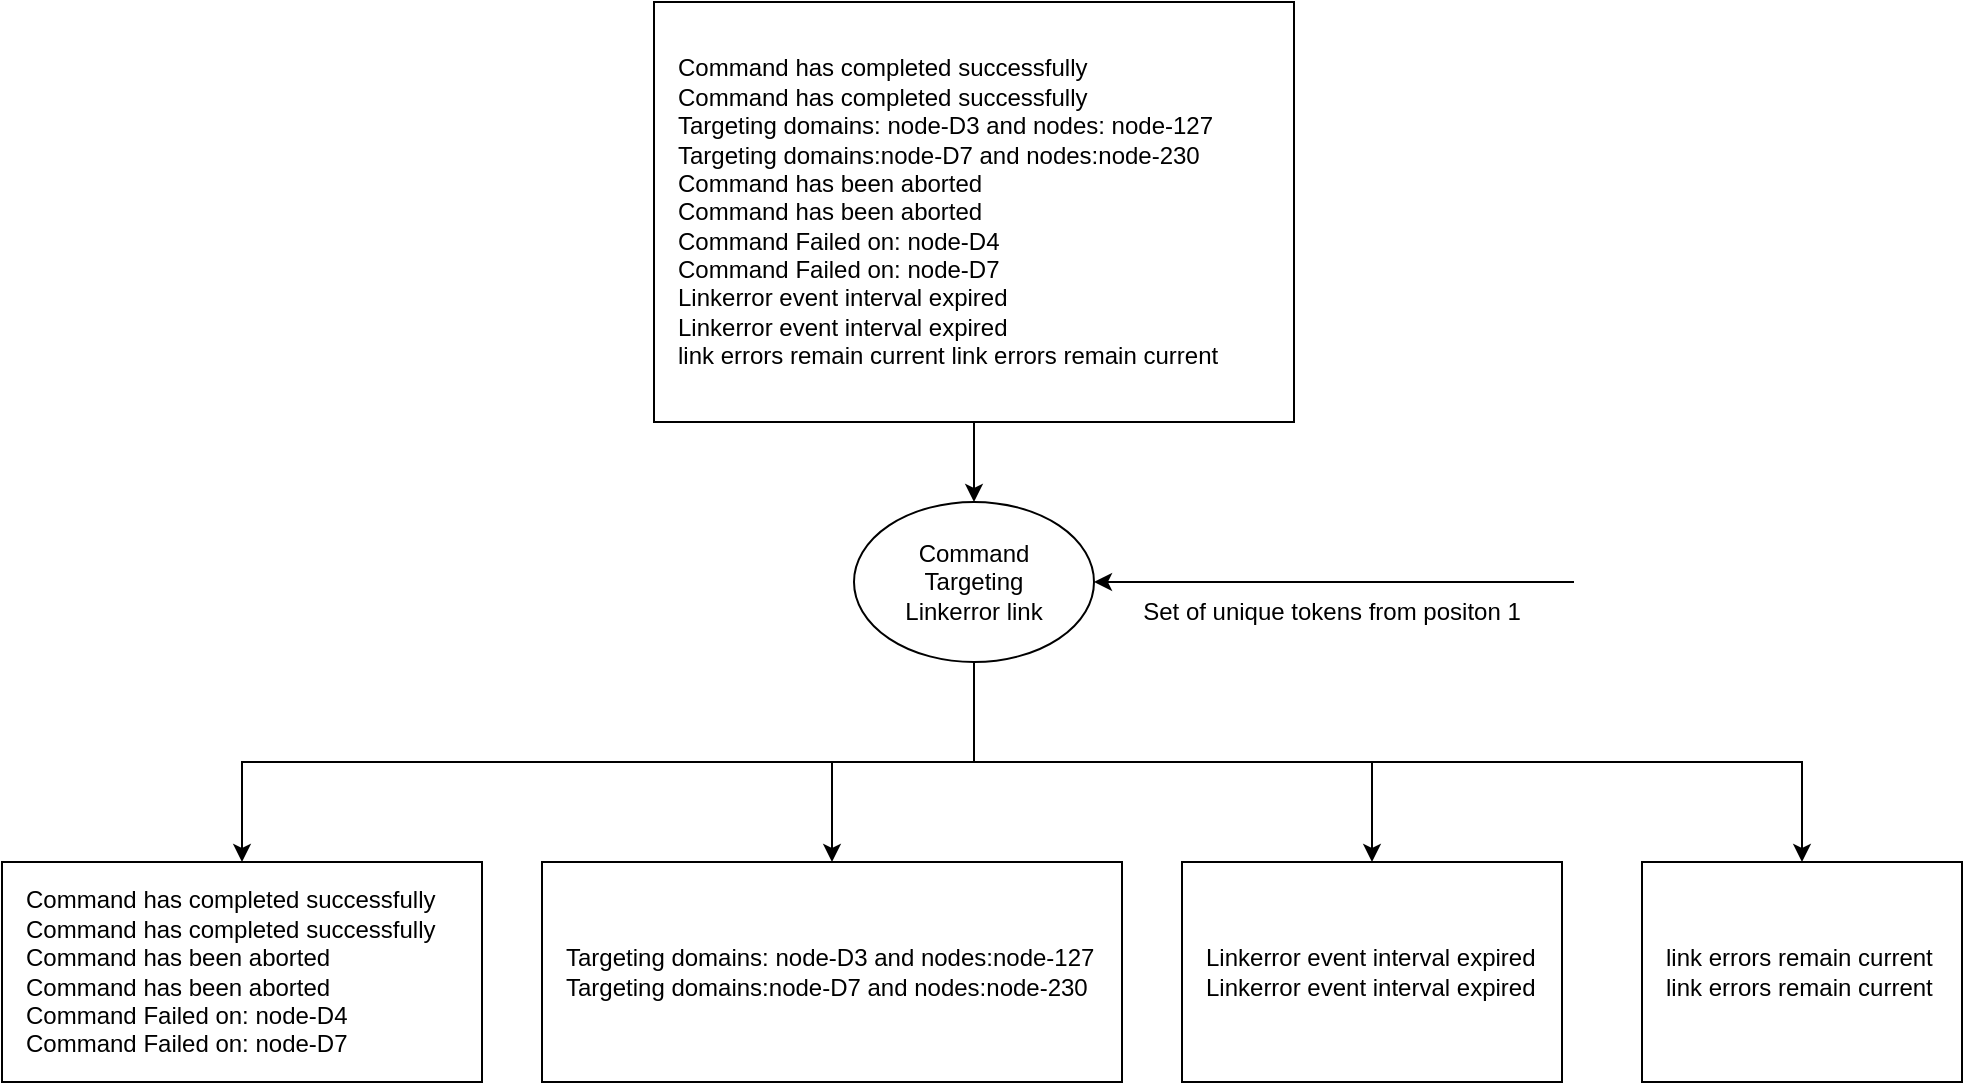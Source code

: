 <mxfile version="22.1.18" type="github">
  <diagram name="第 1 页" id="v1NyyrEqRL6_lJ_WBqMV">
    <mxGraphModel dx="2389" dy="858" grid="1" gridSize="10" guides="1" tooltips="1" connect="1" arrows="1" fold="1" page="1" pageScale="1" pageWidth="827" pageHeight="1169" math="0" shadow="0">
      <root>
        <mxCell id="0" />
        <mxCell id="1" parent="0" />
        <mxCell id="MBxqvxJGyW1u9tRwk9Et-12" style="edgeStyle=orthogonalEdgeStyle;rounded=0;orthogonalLoop=1;jettySize=auto;html=1;exitX=0.5;exitY=1;exitDx=0;exitDy=0;entryX=0.5;entryY=0;entryDx=0;entryDy=0;" edge="1" parent="1" source="MBxqvxJGyW1u9tRwk9Et-1" target="MBxqvxJGyW1u9tRwk9Et-2">
          <mxGeometry relative="1" as="geometry" />
        </mxCell>
        <mxCell id="MBxqvxJGyW1u9tRwk9Et-1" value="Command has completed successfully&lt;br&gt;Command has completed successfully&lt;br&gt;Targeting domains: node-D3 and nodes: node-127&lt;br&gt;Targeting domains:node-D7 and nodes:node-230&lt;br&gt;Command has been aborted&lt;br&gt;Command has been aborted&lt;br&gt;Command Failed on: node-D4&lt;br&gt;Command Failed on: node-D7&lt;br&gt;Linkerror event interval expired&lt;br&gt;Linkerror event interval expired&lt;br&gt;link errors remain current link errors remain current" style="rounded=0;whiteSpace=wrap;html=1;align=left;spacingLeft=10;" vertex="1" parent="1">
          <mxGeometry x="250" y="110" width="320" height="210" as="geometry" />
        </mxCell>
        <mxCell id="MBxqvxJGyW1u9tRwk9Et-8" style="edgeStyle=orthogonalEdgeStyle;rounded=0;orthogonalLoop=1;jettySize=auto;html=1;exitX=0.5;exitY=1;exitDx=0;exitDy=0;entryX=0.5;entryY=0;entryDx=0;entryDy=0;" edge="1" parent="1" source="MBxqvxJGyW1u9tRwk9Et-2" target="MBxqvxJGyW1u9tRwk9Et-4">
          <mxGeometry relative="1" as="geometry" />
        </mxCell>
        <mxCell id="MBxqvxJGyW1u9tRwk9Et-9" style="edgeStyle=orthogonalEdgeStyle;rounded=0;orthogonalLoop=1;jettySize=auto;html=1;exitX=0.5;exitY=1;exitDx=0;exitDy=0;entryX=0.5;entryY=0;entryDx=0;entryDy=0;" edge="1" parent="1" source="MBxqvxJGyW1u9tRwk9Et-2" target="MBxqvxJGyW1u9tRwk9Et-5">
          <mxGeometry relative="1" as="geometry" />
        </mxCell>
        <mxCell id="MBxqvxJGyW1u9tRwk9Et-10" style="edgeStyle=orthogonalEdgeStyle;rounded=0;orthogonalLoop=1;jettySize=auto;html=1;exitX=0.5;exitY=1;exitDx=0;exitDy=0;entryX=0.5;entryY=0;entryDx=0;entryDy=0;" edge="1" parent="1" source="MBxqvxJGyW1u9tRwk9Et-2" target="MBxqvxJGyW1u9tRwk9Et-6">
          <mxGeometry relative="1" as="geometry" />
        </mxCell>
        <mxCell id="MBxqvxJGyW1u9tRwk9Et-11" style="edgeStyle=orthogonalEdgeStyle;rounded=0;orthogonalLoop=1;jettySize=auto;html=1;exitX=0.5;exitY=1;exitDx=0;exitDy=0;entryX=0.5;entryY=0;entryDx=0;entryDy=0;" edge="1" parent="1" source="MBxqvxJGyW1u9tRwk9Et-2" target="MBxqvxJGyW1u9tRwk9Et-7">
          <mxGeometry relative="1" as="geometry" />
        </mxCell>
        <mxCell id="MBxqvxJGyW1u9tRwk9Et-2" value="Command&lt;br&gt;Targeting&lt;br&gt;Linkerror link" style="ellipse;whiteSpace=wrap;html=1;" vertex="1" parent="1">
          <mxGeometry x="350" y="360" width="120" height="80" as="geometry" />
        </mxCell>
        <mxCell id="MBxqvxJGyW1u9tRwk9Et-4" value="Command has completed successfully&lt;br&gt;Command has completed successfully&lt;br&gt;Command has been aborted&lt;br&gt;Command has been aborted&lt;br&gt;Command Failed on: node-D4&lt;br&gt;Command Failed on: node-D7" style="rounded=0;whiteSpace=wrap;html=1;align=left;spacingLeft=10;" vertex="1" parent="1">
          <mxGeometry x="-76" y="540" width="240" height="110" as="geometry" />
        </mxCell>
        <mxCell id="MBxqvxJGyW1u9tRwk9Et-5" value="Targeting domains: node-D3 and nodes:node-127&lt;br&gt;Targeting domains:node-D7 and nodes:node-230" style="rounded=0;whiteSpace=wrap;html=1;align=left;spacingLeft=10;" vertex="1" parent="1">
          <mxGeometry x="194" y="540" width="290" height="110" as="geometry" />
        </mxCell>
        <mxCell id="MBxqvxJGyW1u9tRwk9Et-6" value="Linkerror event interval expired&lt;br&gt;Linkerror event interval expired" style="rounded=0;whiteSpace=wrap;html=1;align=left;spacingLeft=10;" vertex="1" parent="1">
          <mxGeometry x="514" y="540" width="190" height="110" as="geometry" />
        </mxCell>
        <mxCell id="MBxqvxJGyW1u9tRwk9Et-7" value="link errors remain current &lt;br&gt;link errors remain current" style="rounded=0;whiteSpace=wrap;html=1;align=left;spacingLeft=10;" vertex="1" parent="1">
          <mxGeometry x="744" y="540" width="160" height="110" as="geometry" />
        </mxCell>
        <mxCell id="MBxqvxJGyW1u9tRwk9Et-13" value="" style="endArrow=classic;html=1;rounded=0;entryX=1;entryY=0.5;entryDx=0;entryDy=0;" edge="1" parent="1" target="MBxqvxJGyW1u9tRwk9Et-2">
          <mxGeometry width="50" height="50" relative="1" as="geometry">
            <mxPoint x="710" y="400" as="sourcePoint" />
            <mxPoint x="680" y="340" as="targetPoint" />
          </mxGeometry>
        </mxCell>
        <mxCell id="MBxqvxJGyW1u9tRwk9Et-14" value="Set of unique tokens from positon 1" style="text;html=1;strokeColor=none;fillColor=none;align=center;verticalAlign=middle;whiteSpace=wrap;rounded=0;" vertex="1" parent="1">
          <mxGeometry x="474" y="400" width="230" height="30" as="geometry" />
        </mxCell>
      </root>
    </mxGraphModel>
  </diagram>
</mxfile>
